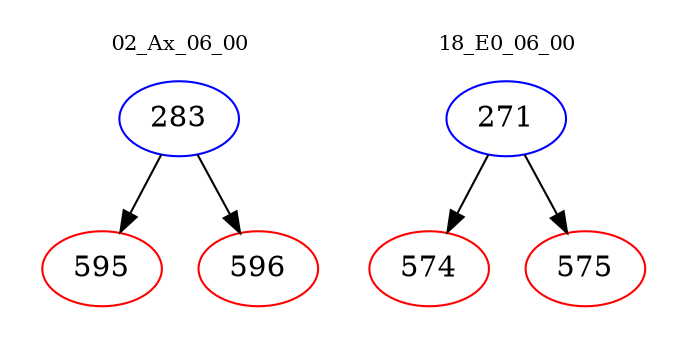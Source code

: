 digraph{
subgraph cluster_0 {
color = white
label = "02_Ax_06_00";
fontsize=10;
T0_283 [label="283", color="blue"]
T0_283 -> T0_595 [color="black"]
T0_595 [label="595", color="red"]
T0_283 -> T0_596 [color="black"]
T0_596 [label="596", color="red"]
}
subgraph cluster_1 {
color = white
label = "18_E0_06_00";
fontsize=10;
T1_271 [label="271", color="blue"]
T1_271 -> T1_574 [color="black"]
T1_574 [label="574", color="red"]
T1_271 -> T1_575 [color="black"]
T1_575 [label="575", color="red"]
}
}

